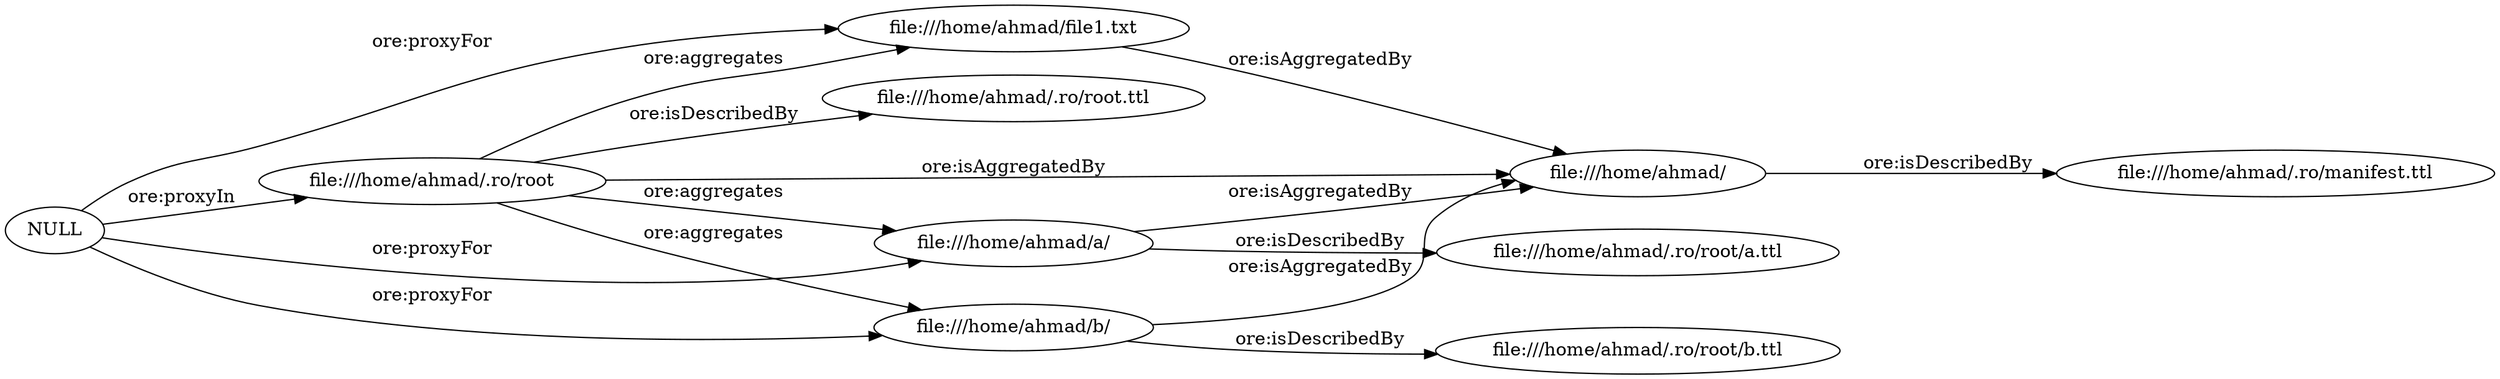 digraph ar2dtool_diagram { 
rankdir=LR;
size="1501"
	"file:///home/ahmad/a/" -> "file:///home/ahmad/.ro/root/a.ttl" [ label = "ore:isDescribedBy" ];
	"file:///home/ahmad/a/" -> "file:///home/ahmad/" [ label = "ore:isAggregatedBy" ];
	"file:///home/ahmad/file1.txt" -> "file:///home/ahmad/" [ label = "ore:isAggregatedBy" ];
	"file:///home/ahmad/.ro/root" -> "file:///home/ahmad/b/" [ label = "ore:aggregates" ];
	"file:///home/ahmad/.ro/root" -> "file:///home/ahmad/a/" [ label = "ore:aggregates" ];
	"file:///home/ahmad/.ro/root" -> "file:///home/ahmad/file1.txt" [ label = "ore:aggregates" ];
	"file:///home/ahmad/.ro/root" -> "file:///home/ahmad/.ro/root.ttl" [ label = "ore:isDescribedBy" ];
	"file:///home/ahmad/.ro/root" -> "file:///home/ahmad/" [ label = "ore:isAggregatedBy" ];
	"file:///home/ahmad/b/" -> "file:///home/ahmad/.ro/root/b.ttl" [ label = "ore:isDescribedBy" ];
	"file:///home/ahmad/b/" -> "file:///home/ahmad/" [ label = "ore:isAggregatedBy" ];
	"NULL" -> "file:///home/ahmad/a/" [ label = "ore:proxyFor" ];
	"NULL" -> "file:///home/ahmad/file1.txt" [ label = "ore:proxyFor" ];
	"NULL" -> "file:///home/ahmad/.ro/root" [ label = "ore:proxyIn" ];
	"NULL" -> "file:///home/ahmad/b/" [ label = "ore:proxyFor" ];
	"file:///home/ahmad/" -> "file:///home/ahmad/.ro/manifest.ttl" [ label = "ore:isDescribedBy" ];

}
